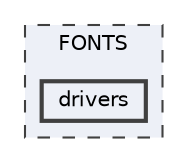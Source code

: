 digraph "FONTS/drivers"
{
 // INTERACTIVE_SVG=YES
 // LATEX_PDF_SIZE
  bgcolor="transparent";
  edge [fontname=Helvetica,fontsize=10,labelfontname=Helvetica,labelfontsize=10];
  node [fontname=Helvetica,fontsize=10,shape=box,height=0.2,width=0.4];
  compound=true
  subgraph clusterdir_d2a81fcb9e0344d06f49c2bd6fcf908f {
    graph [ bgcolor="#edf0f7", pencolor="grey25", label="FONTS", fontname=Helvetica,fontsize=10 style="filled,dashed", URL="dir_d2a81fcb9e0344d06f49c2bd6fcf908f.html",tooltip=""]
  dir_d564f81bf82a62ab3e2f1b0eeb28df3c [label="drivers", fillcolor="#edf0f7", color="grey25", style="filled,bold", URL="dir_d564f81bf82a62ab3e2f1b0eeb28df3c.html",tooltip=""];
  }
}
